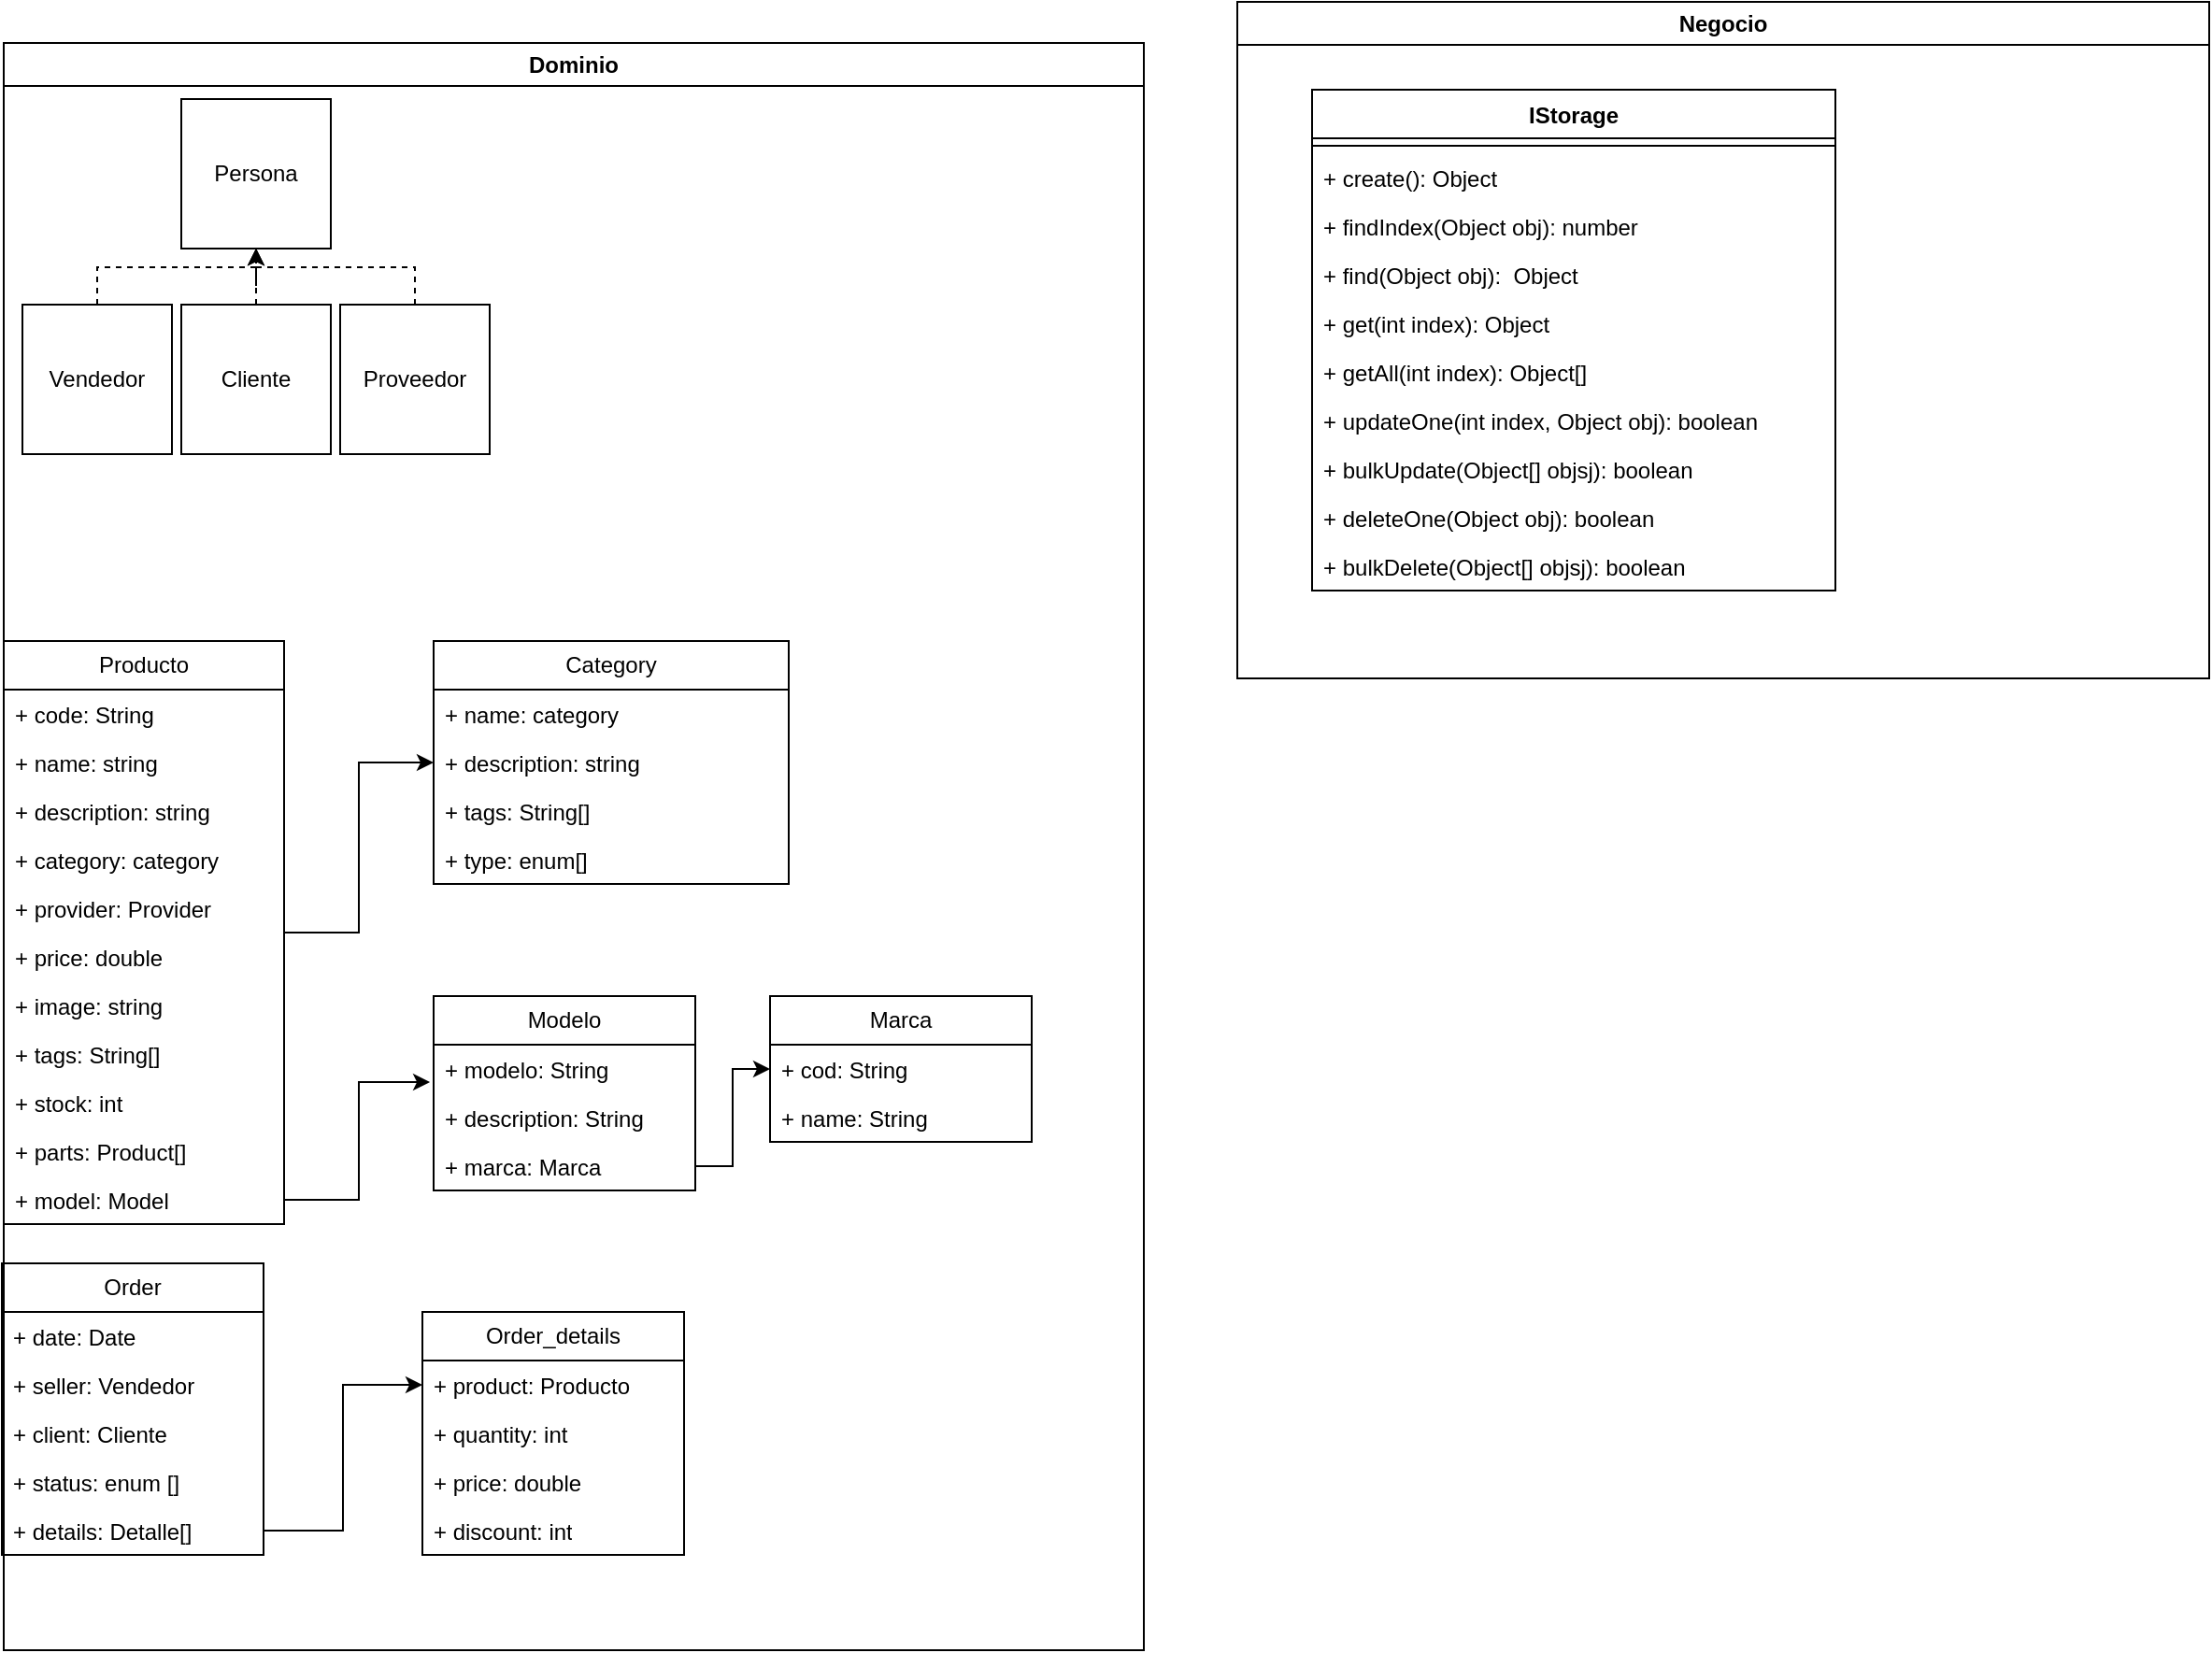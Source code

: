 <mxfile>
    <diagram name="Página-1" id="Eu4XwUZdDc6uNPrccZpu">
        <mxGraphModel dx="1430" dy="1124" grid="1" gridSize="10" guides="1" tooltips="1" connect="1" arrows="1" fold="1" page="1" pageScale="1" pageWidth="827" pageHeight="1169" math="0" shadow="0">
            <root>
                <mxCell id="0"/>
                <mxCell id="1" parent="0"/>
                <mxCell id="ycZCQAcui8uYunFxQiJW-2" value="Dominio" style="swimlane;whiteSpace=wrap;html=1;" parent="1" vertex="1">
                    <mxGeometry x="10" y="40" width="610" height="860" as="geometry"/>
                </mxCell>
                <mxCell id="ycZCQAcui8uYunFxQiJW-3" value="Persona" style="whiteSpace=wrap;html=1;aspect=fixed;" parent="ycZCQAcui8uYunFxQiJW-2" vertex="1">
                    <mxGeometry x="95" y="30" width="80" height="80" as="geometry"/>
                </mxCell>
                <mxCell id="ycZCQAcui8uYunFxQiJW-8" style="edgeStyle=orthogonalEdgeStyle;rounded=0;orthogonalLoop=1;jettySize=auto;html=1;entryX=0.5;entryY=1;entryDx=0;entryDy=0;dashed=1;" parent="ycZCQAcui8uYunFxQiJW-2" source="ycZCQAcui8uYunFxQiJW-4" target="ycZCQAcui8uYunFxQiJW-3" edge="1">
                    <mxGeometry relative="1" as="geometry">
                        <Array as="points">
                            <mxPoint x="50" y="120"/>
                            <mxPoint x="135" y="120"/>
                        </Array>
                    </mxGeometry>
                </mxCell>
                <mxCell id="ycZCQAcui8uYunFxQiJW-4" value="Vendedor" style="whiteSpace=wrap;html=1;aspect=fixed;" parent="ycZCQAcui8uYunFxQiJW-2" vertex="1">
                    <mxGeometry x="10" y="140" width="80" height="80" as="geometry"/>
                </mxCell>
                <mxCell id="ycZCQAcui8uYunFxQiJW-9" style="edgeStyle=orthogonalEdgeStyle;rounded=0;orthogonalLoop=1;jettySize=auto;html=1;dashed=1;" parent="ycZCQAcui8uYunFxQiJW-2" source="ycZCQAcui8uYunFxQiJW-5" target="ycZCQAcui8uYunFxQiJW-3" edge="1">
                    <mxGeometry relative="1" as="geometry"/>
                </mxCell>
                <mxCell id="ycZCQAcui8uYunFxQiJW-5" value="Cliente" style="whiteSpace=wrap;html=1;aspect=fixed;" parent="ycZCQAcui8uYunFxQiJW-2" vertex="1">
                    <mxGeometry x="95" y="140" width="80" height="80" as="geometry"/>
                </mxCell>
                <mxCell id="ycZCQAcui8uYunFxQiJW-10" style="edgeStyle=orthogonalEdgeStyle;rounded=0;orthogonalLoop=1;jettySize=auto;html=1;entryX=0.5;entryY=1;entryDx=0;entryDy=0;dashed=1;" parent="ycZCQAcui8uYunFxQiJW-2" source="ycZCQAcui8uYunFxQiJW-6" target="ycZCQAcui8uYunFxQiJW-3" edge="1">
                    <mxGeometry relative="1" as="geometry">
                        <Array as="points">
                            <mxPoint x="220" y="120"/>
                            <mxPoint x="135" y="120"/>
                        </Array>
                    </mxGeometry>
                </mxCell>
                <mxCell id="ycZCQAcui8uYunFxQiJW-6" value="Proveedor" style="whiteSpace=wrap;html=1;aspect=fixed;" parent="ycZCQAcui8uYunFxQiJW-2" vertex="1">
                    <mxGeometry x="180" y="140" width="80" height="80" as="geometry"/>
                </mxCell>
                <mxCell id="ycZCQAcui8uYunFxQiJW-11" value="N&lt;span style=&quot;background-color: initial;&quot;&gt;egocio&lt;/span&gt;" style="swimlane;whiteSpace=wrap;html=1;" parent="1" vertex="1">
                    <mxGeometry x="670" y="18" width="520" height="362" as="geometry"/>
                </mxCell>
                <mxCell id="ycZCQAcui8uYunFxQiJW-45" value="" style="edgeStyle=orthogonalEdgeStyle;rounded=0;orthogonalLoop=1;jettySize=auto;html=1;" parent="1" source="ycZCQAcui8uYunFxQiJW-25" target="ycZCQAcui8uYunFxQiJW-35" edge="1">
                    <mxGeometry relative="1" as="geometry"/>
                </mxCell>
                <mxCell id="ycZCQAcui8uYunFxQiJW-25" value="Producto" style="swimlane;fontStyle=0;childLayout=stackLayout;horizontal=1;startSize=26;fillColor=none;horizontalStack=0;resizeParent=1;resizeParentMax=0;resizeLast=0;collapsible=1;marginBottom=0;whiteSpace=wrap;html=1;" parent="1" vertex="1">
                    <mxGeometry x="10" y="360" width="150" height="312" as="geometry"/>
                </mxCell>
                <mxCell id="ycZCQAcui8uYunFxQiJW-26" value="+ c&lt;span style=&quot;background-color: initial;&quot;&gt;ode: String&lt;/span&gt;" style="text;strokeColor=none;fillColor=none;align=left;verticalAlign=top;spacingLeft=4;spacingRight=4;overflow=hidden;rotatable=0;points=[[0,0.5],[1,0.5]];portConstraint=eastwest;whiteSpace=wrap;html=1;" parent="ycZCQAcui8uYunFxQiJW-25" vertex="1">
                    <mxGeometry y="26" width="150" height="26" as="geometry"/>
                </mxCell>
                <mxCell id="ycZCQAcui8uYunFxQiJW-30" value="+ name: string" style="text;strokeColor=none;fillColor=none;align=left;verticalAlign=top;spacingLeft=4;spacingRight=4;overflow=hidden;rotatable=0;points=[[0,0.5],[1,0.5]];portConstraint=eastwest;whiteSpace=wrap;html=1;" parent="ycZCQAcui8uYunFxQiJW-25" vertex="1">
                    <mxGeometry y="52" width="150" height="26" as="geometry"/>
                </mxCell>
                <mxCell id="ycZCQAcui8uYunFxQiJW-31" value="+ description: string" style="text;strokeColor=none;fillColor=none;align=left;verticalAlign=top;spacingLeft=4;spacingRight=4;overflow=hidden;rotatable=0;points=[[0,0.5],[1,0.5]];portConstraint=eastwest;whiteSpace=wrap;html=1;" parent="ycZCQAcui8uYunFxQiJW-25" vertex="1">
                    <mxGeometry y="78" width="150" height="26" as="geometry"/>
                </mxCell>
                <mxCell id="ycZCQAcui8uYunFxQiJW-27" value="+ category: category" style="text;strokeColor=none;fillColor=none;align=left;verticalAlign=top;spacingLeft=4;spacingRight=4;overflow=hidden;rotatable=0;points=[[0,0.5],[1,0.5]];portConstraint=eastwest;whiteSpace=wrap;html=1;" parent="ycZCQAcui8uYunFxQiJW-25" vertex="1">
                    <mxGeometry y="104" width="150" height="26" as="geometry"/>
                </mxCell>
                <mxCell id="ycZCQAcui8uYunFxQiJW-28" value="+ provider: Provider" style="text;strokeColor=none;fillColor=none;align=left;verticalAlign=top;spacingLeft=4;spacingRight=4;overflow=hidden;rotatable=0;points=[[0,0.5],[1,0.5]];portConstraint=eastwest;whiteSpace=wrap;html=1;" parent="ycZCQAcui8uYunFxQiJW-25" vertex="1">
                    <mxGeometry y="130" width="150" height="26" as="geometry"/>
                </mxCell>
                <mxCell id="ycZCQAcui8uYunFxQiJW-29" value="+ price: double" style="text;strokeColor=none;fillColor=none;align=left;verticalAlign=top;spacingLeft=4;spacingRight=4;overflow=hidden;rotatable=0;points=[[0,0.5],[1,0.5]];portConstraint=eastwest;whiteSpace=wrap;html=1;" parent="ycZCQAcui8uYunFxQiJW-25" vertex="1">
                    <mxGeometry y="156" width="150" height="26" as="geometry"/>
                </mxCell>
                <mxCell id="ycZCQAcui8uYunFxQiJW-32" value="+ image: string" style="text;strokeColor=none;fillColor=none;align=left;verticalAlign=top;spacingLeft=4;spacingRight=4;overflow=hidden;rotatable=0;points=[[0,0.5],[1,0.5]];portConstraint=eastwest;whiteSpace=wrap;html=1;" parent="ycZCQAcui8uYunFxQiJW-25" vertex="1">
                    <mxGeometry y="182" width="150" height="26" as="geometry"/>
                </mxCell>
                <mxCell id="ycZCQAcui8uYunFxQiJW-33" value="+ tags: String[]" style="text;strokeColor=none;fillColor=none;align=left;verticalAlign=top;spacingLeft=4;spacingRight=4;overflow=hidden;rotatable=0;points=[[0,0.5],[1,0.5]];portConstraint=eastwest;whiteSpace=wrap;html=1;" parent="ycZCQAcui8uYunFxQiJW-25" vertex="1">
                    <mxGeometry y="208" width="150" height="26" as="geometry"/>
                </mxCell>
                <mxCell id="ycZCQAcui8uYunFxQiJW-34" value="+ stock: int" style="text;strokeColor=none;fillColor=none;align=left;verticalAlign=top;spacingLeft=4;spacingRight=4;overflow=hidden;rotatable=0;points=[[0,0.5],[1,0.5]];portConstraint=eastwest;whiteSpace=wrap;html=1;" parent="ycZCQAcui8uYunFxQiJW-25" vertex="1">
                    <mxGeometry y="234" width="150" height="26" as="geometry"/>
                </mxCell>
                <mxCell id="ycZCQAcui8uYunFxQiJW-48" value="+ parts: Product[]" style="text;strokeColor=none;fillColor=none;align=left;verticalAlign=top;spacingLeft=4;spacingRight=4;overflow=hidden;rotatable=0;points=[[0,0.5],[1,0.5]];portConstraint=eastwest;whiteSpace=wrap;html=1;" parent="ycZCQAcui8uYunFxQiJW-25" vertex="1">
                    <mxGeometry y="260" width="150" height="26" as="geometry"/>
                </mxCell>
                <mxCell id="ycZCQAcui8uYunFxQiJW-49" value="+ model&lt;span style=&quot;background-color: initial;&quot;&gt;: Model&lt;/span&gt;" style="text;strokeColor=none;fillColor=none;align=left;verticalAlign=top;spacingLeft=4;spacingRight=4;overflow=hidden;rotatable=0;points=[[0,0.5],[1,0.5]];portConstraint=eastwest;whiteSpace=wrap;html=1;" parent="ycZCQAcui8uYunFxQiJW-25" vertex="1">
                    <mxGeometry y="286" width="150" height="26" as="geometry"/>
                </mxCell>
                <mxCell id="ycZCQAcui8uYunFxQiJW-35" value="Category" style="swimlane;fontStyle=0;childLayout=stackLayout;horizontal=1;startSize=26;fillColor=none;horizontalStack=0;resizeParent=1;resizeParentMax=0;resizeLast=0;collapsible=1;marginBottom=0;whiteSpace=wrap;html=1;" parent="1" vertex="1">
                    <mxGeometry x="240" y="360" width="190" height="130" as="geometry"/>
                </mxCell>
                <mxCell id="ycZCQAcui8uYunFxQiJW-39" value="+ name&lt;span style=&quot;background-color: initial;&quot;&gt;: category&lt;/span&gt;" style="text;strokeColor=none;fillColor=none;align=left;verticalAlign=top;spacingLeft=4;spacingRight=4;overflow=hidden;rotatable=0;points=[[0,0.5],[1,0.5]];portConstraint=eastwest;whiteSpace=wrap;html=1;" parent="ycZCQAcui8uYunFxQiJW-35" vertex="1">
                    <mxGeometry y="26" width="190" height="26" as="geometry"/>
                </mxCell>
                <mxCell id="ycZCQAcui8uYunFxQiJW-47" value="+ description: string" style="text;strokeColor=none;fillColor=none;align=left;verticalAlign=top;spacingLeft=4;spacingRight=4;overflow=hidden;rotatable=0;points=[[0,0.5],[1,0.5]];portConstraint=eastwest;whiteSpace=wrap;html=1;" parent="ycZCQAcui8uYunFxQiJW-35" vertex="1">
                    <mxGeometry y="52" width="190" height="26" as="geometry"/>
                </mxCell>
                <mxCell id="ycZCQAcui8uYunFxQiJW-43" value="+ tags: String[]" style="text;strokeColor=none;fillColor=none;align=left;verticalAlign=top;spacingLeft=4;spacingRight=4;overflow=hidden;rotatable=0;points=[[0,0.5],[1,0.5]];portConstraint=eastwest;whiteSpace=wrap;html=1;" parent="ycZCQAcui8uYunFxQiJW-35" vertex="1">
                    <mxGeometry y="78" width="190" height="26" as="geometry"/>
                </mxCell>
                <mxCell id="ycZCQAcui8uYunFxQiJW-46" value="+ type: enum[]" style="text;strokeColor=none;fillColor=none;align=left;verticalAlign=top;spacingLeft=4;spacingRight=4;overflow=hidden;rotatable=0;points=[[0,0.5],[1,0.5]];portConstraint=eastwest;whiteSpace=wrap;html=1;" parent="ycZCQAcui8uYunFxQiJW-35" vertex="1">
                    <mxGeometry y="104" width="190" height="26" as="geometry"/>
                </mxCell>
                <mxCell id="ycZCQAcui8uYunFxQiJW-51" value="Modelo" style="swimlane;fontStyle=0;childLayout=stackLayout;horizontal=1;startSize=26;fillColor=none;horizontalStack=0;resizeParent=1;resizeParentMax=0;resizeLast=0;collapsible=1;marginBottom=0;whiteSpace=wrap;html=1;" parent="1" vertex="1">
                    <mxGeometry x="240" y="550" width="140" height="104" as="geometry"/>
                </mxCell>
                <mxCell id="ycZCQAcui8uYunFxQiJW-52" value="+ modelo: String" style="text;strokeColor=none;fillColor=none;align=left;verticalAlign=top;spacingLeft=4;spacingRight=4;overflow=hidden;rotatable=0;points=[[0,0.5],[1,0.5]];portConstraint=eastwest;whiteSpace=wrap;html=1;" parent="ycZCQAcui8uYunFxQiJW-51" vertex="1">
                    <mxGeometry y="26" width="140" height="26" as="geometry"/>
                </mxCell>
                <mxCell id="ycZCQAcui8uYunFxQiJW-54" value="+ description: String" style="text;strokeColor=none;fillColor=none;align=left;verticalAlign=top;spacingLeft=4;spacingRight=4;overflow=hidden;rotatable=0;points=[[0,0.5],[1,0.5]];portConstraint=eastwest;whiteSpace=wrap;html=1;" parent="ycZCQAcui8uYunFxQiJW-51" vertex="1">
                    <mxGeometry y="52" width="140" height="26" as="geometry"/>
                </mxCell>
                <mxCell id="ycZCQAcui8uYunFxQiJW-55" value="+ marca: Marca" style="text;strokeColor=none;fillColor=none;align=left;verticalAlign=top;spacingLeft=4;spacingRight=4;overflow=hidden;rotatable=0;points=[[0,0.5],[1,0.5]];portConstraint=eastwest;whiteSpace=wrap;html=1;" parent="ycZCQAcui8uYunFxQiJW-51" vertex="1">
                    <mxGeometry y="78" width="140" height="26" as="geometry"/>
                </mxCell>
                <mxCell id="ycZCQAcui8uYunFxQiJW-50" style="edgeStyle=orthogonalEdgeStyle;rounded=0;orthogonalLoop=1;jettySize=auto;html=1;entryX=-0.014;entryY=0.769;entryDx=0;entryDy=0;entryPerimeter=0;" parent="1" source="ycZCQAcui8uYunFxQiJW-49" target="ycZCQAcui8uYunFxQiJW-52" edge="1">
                    <mxGeometry relative="1" as="geometry">
                        <mxPoint x="240" y="659" as="targetPoint"/>
                    </mxGeometry>
                </mxCell>
                <mxCell id="ycZCQAcui8uYunFxQiJW-56" value="Marca" style="swimlane;fontStyle=0;childLayout=stackLayout;horizontal=1;startSize=26;fillColor=none;horizontalStack=0;resizeParent=1;resizeParentMax=0;resizeLast=0;collapsible=1;marginBottom=0;whiteSpace=wrap;html=1;" parent="1" vertex="1">
                    <mxGeometry x="420" y="550" width="140" height="78" as="geometry"/>
                </mxCell>
                <mxCell id="ycZCQAcui8uYunFxQiJW-57" value="+ cod: String" style="text;strokeColor=none;fillColor=none;align=left;verticalAlign=top;spacingLeft=4;spacingRight=4;overflow=hidden;rotatable=0;points=[[0,0.5],[1,0.5]];portConstraint=eastwest;whiteSpace=wrap;html=1;" parent="ycZCQAcui8uYunFxQiJW-56" vertex="1">
                    <mxGeometry y="26" width="140" height="26" as="geometry"/>
                </mxCell>
                <mxCell id="ycZCQAcui8uYunFxQiJW-58" value="+ name: String" style="text;strokeColor=none;fillColor=none;align=left;verticalAlign=top;spacingLeft=4;spacingRight=4;overflow=hidden;rotatable=0;points=[[0,0.5],[1,0.5]];portConstraint=eastwest;whiteSpace=wrap;html=1;" parent="ycZCQAcui8uYunFxQiJW-56" vertex="1">
                    <mxGeometry y="52" width="140" height="26" as="geometry"/>
                </mxCell>
                <mxCell id="ycZCQAcui8uYunFxQiJW-60" style="edgeStyle=orthogonalEdgeStyle;rounded=0;orthogonalLoop=1;jettySize=auto;html=1;" parent="1" source="ycZCQAcui8uYunFxQiJW-55" target="ycZCQAcui8uYunFxQiJW-57" edge="1">
                    <mxGeometry relative="1" as="geometry"/>
                </mxCell>
                <mxCell id="ycZCQAcui8uYunFxQiJW-61" value="Order" style="swimlane;fontStyle=0;childLayout=stackLayout;horizontal=1;startSize=26;fillColor=none;horizontalStack=0;resizeParent=1;resizeParentMax=0;resizeLast=0;collapsible=1;marginBottom=0;whiteSpace=wrap;html=1;" parent="1" vertex="1">
                    <mxGeometry x="9" y="693" width="140" height="156" as="geometry"/>
                </mxCell>
                <mxCell id="ycZCQAcui8uYunFxQiJW-62" value="+ date: Date" style="text;strokeColor=none;fillColor=none;align=left;verticalAlign=top;spacingLeft=4;spacingRight=4;overflow=hidden;rotatable=0;points=[[0,0.5],[1,0.5]];portConstraint=eastwest;whiteSpace=wrap;html=1;" parent="ycZCQAcui8uYunFxQiJW-61" vertex="1">
                    <mxGeometry y="26" width="140" height="26" as="geometry"/>
                </mxCell>
                <mxCell id="ycZCQAcui8uYunFxQiJW-63" value="+ seller: Vendedor" style="text;strokeColor=none;fillColor=none;align=left;verticalAlign=top;spacingLeft=4;spacingRight=4;overflow=hidden;rotatable=0;points=[[0,0.5],[1,0.5]];portConstraint=eastwest;whiteSpace=wrap;html=1;" parent="ycZCQAcui8uYunFxQiJW-61" vertex="1">
                    <mxGeometry y="52" width="140" height="26" as="geometry"/>
                </mxCell>
                <mxCell id="ycZCQAcui8uYunFxQiJW-64" value="+ client: Cliente" style="text;strokeColor=none;fillColor=none;align=left;verticalAlign=top;spacingLeft=4;spacingRight=4;overflow=hidden;rotatable=0;points=[[0,0.5],[1,0.5]];portConstraint=eastwest;whiteSpace=wrap;html=1;" parent="ycZCQAcui8uYunFxQiJW-61" vertex="1">
                    <mxGeometry y="78" width="140" height="26" as="geometry"/>
                </mxCell>
                <mxCell id="ycZCQAcui8uYunFxQiJW-65" value="+ status: enum []" style="text;strokeColor=none;fillColor=none;align=left;verticalAlign=top;spacingLeft=4;spacingRight=4;overflow=hidden;rotatable=0;points=[[0,0.5],[1,0.5]];portConstraint=eastwest;whiteSpace=wrap;html=1;" parent="ycZCQAcui8uYunFxQiJW-61" vertex="1">
                    <mxGeometry y="104" width="140" height="26" as="geometry"/>
                </mxCell>
                <mxCell id="ycZCQAcui8uYunFxQiJW-66" value="+ details: Detalle[]" style="text;strokeColor=none;fillColor=none;align=left;verticalAlign=top;spacingLeft=4;spacingRight=4;overflow=hidden;rotatable=0;points=[[0,0.5],[1,0.5]];portConstraint=eastwest;whiteSpace=wrap;html=1;" parent="ycZCQAcui8uYunFxQiJW-61" vertex="1">
                    <mxGeometry y="130" width="140" height="26" as="geometry"/>
                </mxCell>
                <mxCell id="ycZCQAcui8uYunFxQiJW-67" value="Order_details" style="swimlane;fontStyle=0;childLayout=stackLayout;horizontal=1;startSize=26;fillColor=none;horizontalStack=0;resizeParent=1;resizeParentMax=0;resizeLast=0;collapsible=1;marginBottom=0;whiteSpace=wrap;html=1;" parent="1" vertex="1">
                    <mxGeometry x="234" y="719" width="140" height="130" as="geometry"/>
                </mxCell>
                <mxCell id="ycZCQAcui8uYunFxQiJW-68" value="+ product: Producto" style="text;strokeColor=none;fillColor=none;align=left;verticalAlign=top;spacingLeft=4;spacingRight=4;overflow=hidden;rotatable=0;points=[[0,0.5],[1,0.5]];portConstraint=eastwest;whiteSpace=wrap;html=1;" parent="ycZCQAcui8uYunFxQiJW-67" vertex="1">
                    <mxGeometry y="26" width="140" height="26" as="geometry"/>
                </mxCell>
                <mxCell id="ycZCQAcui8uYunFxQiJW-69" value="+ quantity: int" style="text;strokeColor=none;fillColor=none;align=left;verticalAlign=top;spacingLeft=4;spacingRight=4;overflow=hidden;rotatable=0;points=[[0,0.5],[1,0.5]];portConstraint=eastwest;whiteSpace=wrap;html=1;" parent="ycZCQAcui8uYunFxQiJW-67" vertex="1">
                    <mxGeometry y="52" width="140" height="26" as="geometry"/>
                </mxCell>
                <mxCell id="ycZCQAcui8uYunFxQiJW-70" value="+ price: double" style="text;strokeColor=none;fillColor=none;align=left;verticalAlign=top;spacingLeft=4;spacingRight=4;overflow=hidden;rotatable=0;points=[[0,0.5],[1,0.5]];portConstraint=eastwest;whiteSpace=wrap;html=1;" parent="ycZCQAcui8uYunFxQiJW-67" vertex="1">
                    <mxGeometry y="78" width="140" height="26" as="geometry"/>
                </mxCell>
                <mxCell id="ycZCQAcui8uYunFxQiJW-72" value="+ discount: int" style="text;strokeColor=none;fillColor=none;align=left;verticalAlign=top;spacingLeft=4;spacingRight=4;overflow=hidden;rotatable=0;points=[[0,0.5],[1,0.5]];portConstraint=eastwest;whiteSpace=wrap;html=1;" parent="ycZCQAcui8uYunFxQiJW-67" vertex="1">
                    <mxGeometry y="104" width="140" height="26" as="geometry"/>
                </mxCell>
                <mxCell id="ycZCQAcui8uYunFxQiJW-71" style="edgeStyle=orthogonalEdgeStyle;rounded=0;orthogonalLoop=1;jettySize=auto;html=1;" parent="1" source="ycZCQAcui8uYunFxQiJW-66" target="ycZCQAcui8uYunFxQiJW-68" edge="1">
                    <mxGeometry relative="1" as="geometry"/>
                </mxCell>
                <mxCell id="4" value="IStorage" style="swimlane;fontStyle=1;align=center;verticalAlign=top;childLayout=stackLayout;horizontal=1;startSize=26;horizontalStack=0;resizeParent=1;resizeParentMax=0;resizeLast=0;collapsible=1;marginBottom=0;" parent="1" vertex="1">
                    <mxGeometry x="710" y="65" width="280" height="268" as="geometry"/>
                </mxCell>
                <mxCell id="6" value="" style="line;strokeWidth=1;fillColor=none;align=left;verticalAlign=middle;spacingTop=-1;spacingLeft=3;spacingRight=3;rotatable=0;labelPosition=right;points=[];portConstraint=eastwest;strokeColor=inherit;" parent="4" vertex="1">
                    <mxGeometry y="26" width="280" height="8" as="geometry"/>
                </mxCell>
                <mxCell id="7" value="+ create(): Object" style="text;strokeColor=none;fillColor=none;align=left;verticalAlign=top;spacingLeft=4;spacingRight=4;overflow=hidden;rotatable=0;points=[[0,0.5],[1,0.5]];portConstraint=eastwest;" parent="4" vertex="1">
                    <mxGeometry y="34" width="280" height="26" as="geometry"/>
                </mxCell>
                <mxCell id="11" value="+ findIndex(Object obj): number" style="text;strokeColor=none;fillColor=none;align=left;verticalAlign=top;spacingLeft=4;spacingRight=4;overflow=hidden;rotatable=0;points=[[0,0.5],[1,0.5]];portConstraint=eastwest;" parent="4" vertex="1">
                    <mxGeometry y="60" width="280" height="26" as="geometry"/>
                </mxCell>
                <mxCell id="15" value="+ find(Object obj):  Object" style="text;strokeColor=none;fillColor=none;align=left;verticalAlign=top;spacingLeft=4;spacingRight=4;overflow=hidden;rotatable=0;points=[[0,0.5],[1,0.5]];portConstraint=eastwest;" parent="4" vertex="1">
                    <mxGeometry y="86" width="280" height="26" as="geometry"/>
                </mxCell>
                <mxCell id="8" value="+ get(int index): Object" style="text;strokeColor=none;fillColor=none;align=left;verticalAlign=top;spacingLeft=4;spacingRight=4;overflow=hidden;rotatable=0;points=[[0,0.5],[1,0.5]];portConstraint=eastwest;" parent="4" vertex="1">
                    <mxGeometry y="112" width="280" height="26" as="geometry"/>
                </mxCell>
                <mxCell id="9" value="+ getAll(int index): Object[]" style="text;strokeColor=none;fillColor=none;align=left;verticalAlign=top;spacingLeft=4;spacingRight=4;overflow=hidden;rotatable=0;points=[[0,0.5],[1,0.5]];portConstraint=eastwest;" parent="4" vertex="1">
                    <mxGeometry y="138" width="280" height="26" as="geometry"/>
                </mxCell>
                <mxCell id="10" value="+ updateOne(int index, Object obj): boolean" style="text;strokeColor=none;fillColor=none;align=left;verticalAlign=top;spacingLeft=4;spacingRight=4;overflow=hidden;rotatable=0;points=[[0,0.5],[1,0.5]];portConstraint=eastwest;" parent="4" vertex="1">
                    <mxGeometry y="164" width="280" height="26" as="geometry"/>
                </mxCell>
                <mxCell id="12" value="+ bulkUpdate(Object[] objsj): boolean" style="text;strokeColor=none;fillColor=none;align=left;verticalAlign=top;spacingLeft=4;spacingRight=4;overflow=hidden;rotatable=0;points=[[0,0.5],[1,0.5]];portConstraint=eastwest;" parent="4" vertex="1">
                    <mxGeometry y="190" width="280" height="26" as="geometry"/>
                </mxCell>
                <mxCell id="14" value="+ deleteOne(Object obj): boolean" style="text;strokeColor=none;fillColor=none;align=left;verticalAlign=top;spacingLeft=4;spacingRight=4;overflow=hidden;rotatable=0;points=[[0,0.5],[1,0.5]];portConstraint=eastwest;" parent="4" vertex="1">
                    <mxGeometry y="216" width="280" height="26" as="geometry"/>
                </mxCell>
                <mxCell id="13" value="+ bulkDelete(Object[] objsj): boolean" style="text;strokeColor=none;fillColor=none;align=left;verticalAlign=top;spacingLeft=4;spacingRight=4;overflow=hidden;rotatable=0;points=[[0,0.5],[1,0.5]];portConstraint=eastwest;" parent="4" vertex="1">
                    <mxGeometry y="242" width="280" height="26" as="geometry"/>
                </mxCell>
            </root>
        </mxGraphModel>
    </diagram>
</mxfile>